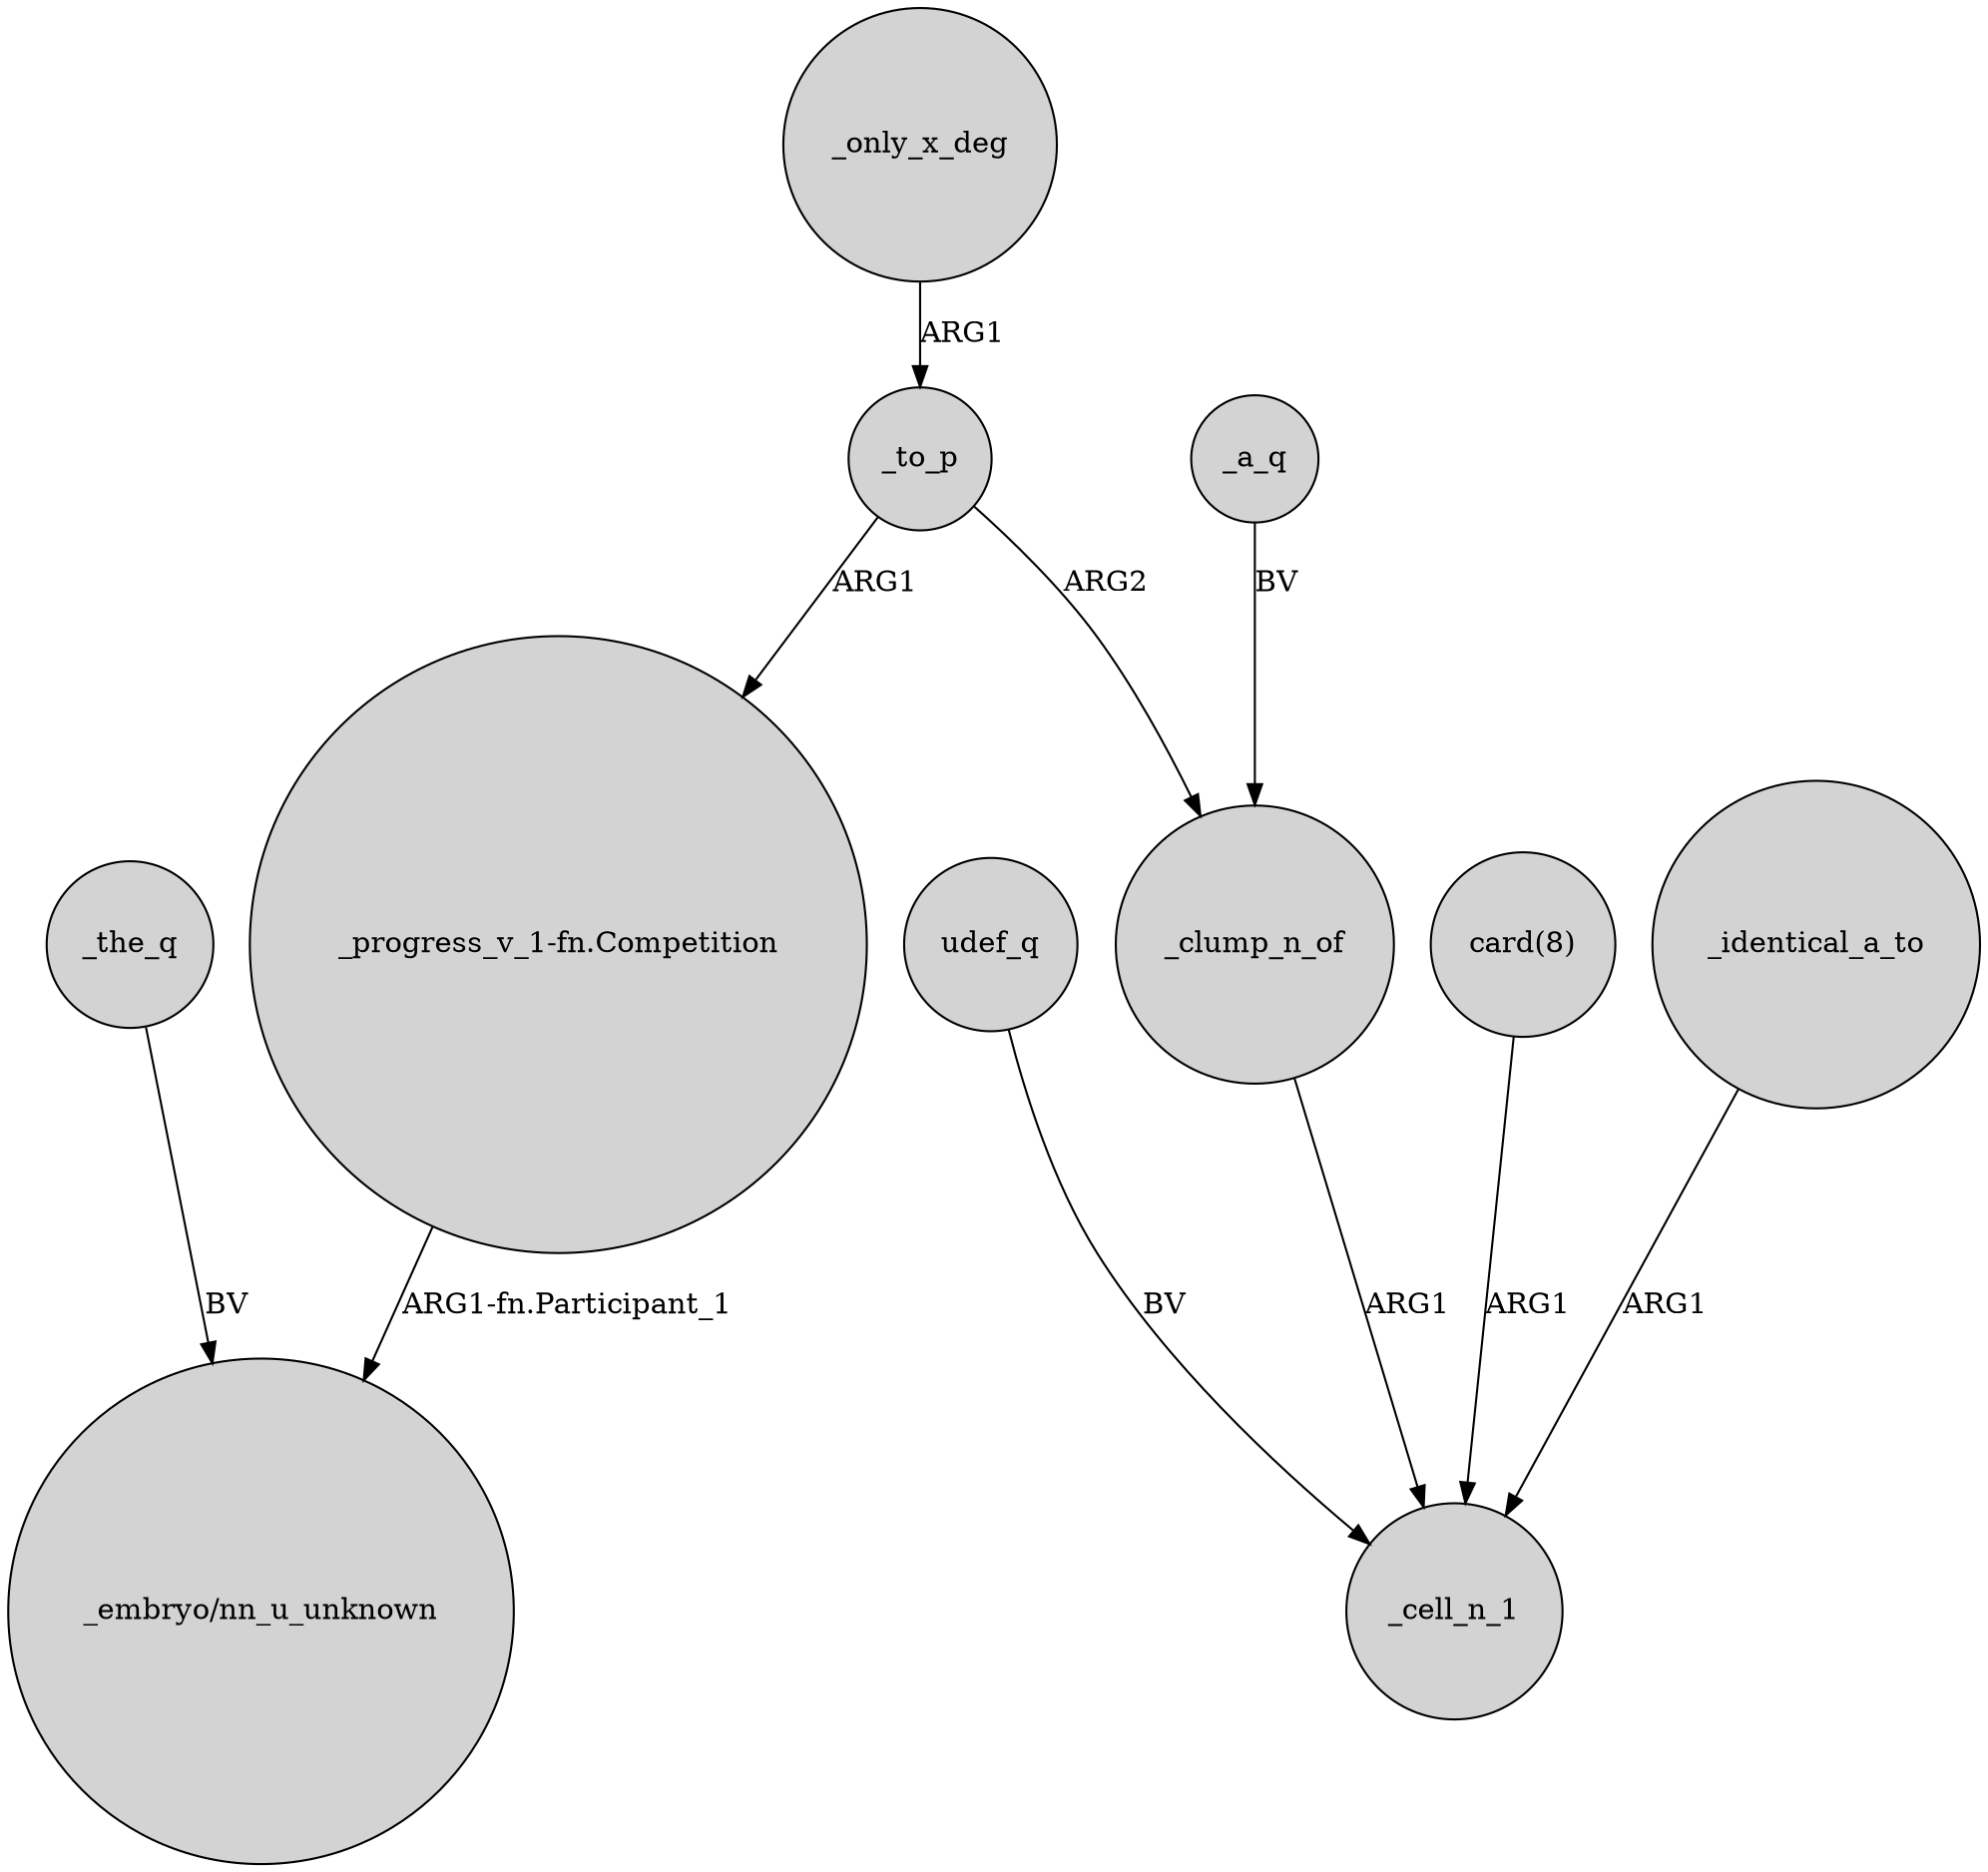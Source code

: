 digraph {
	node [shape=circle style=filled]
	_the_q -> "_embryo/nn_u_unknown" [label=BV]
	_to_p -> _clump_n_of [label=ARG2]
	_only_x_deg -> _to_p [label=ARG1]
	"_progress_v_1-fn.Competition" -> "_embryo/nn_u_unknown" [label="ARG1-fn.Participant_1"]
	"card(8)" -> _cell_n_1 [label=ARG1]
	_clump_n_of -> _cell_n_1 [label=ARG1]
	_identical_a_to -> _cell_n_1 [label=ARG1]
	udef_q -> _cell_n_1 [label=BV]
	_a_q -> _clump_n_of [label=BV]
	_to_p -> "_progress_v_1-fn.Competition" [label=ARG1]
}
